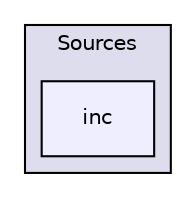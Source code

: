 digraph "Sources/inc" {
  compound=true
  node [ fontsize="10", fontname="Helvetica"];
  edge [ labelfontsize="10", labelfontname="Helvetica"];
  subgraph clusterdir_937900b87e0c7a5fa01190c395fb83f7 {
    graph [ bgcolor="#ddddee", pencolor="black", label="Sources" fontname="Helvetica", fontsize="10", URL="dir_937900b87e0c7a5fa01190c395fb83f7.html"]
  dir_a98157cf048b5be91b4f0020cf859526 [shape=box, label="inc", style="filled", fillcolor="#eeeeff", pencolor="black", URL="dir_a98157cf048b5be91b4f0020cf859526.html"];
  }
}
